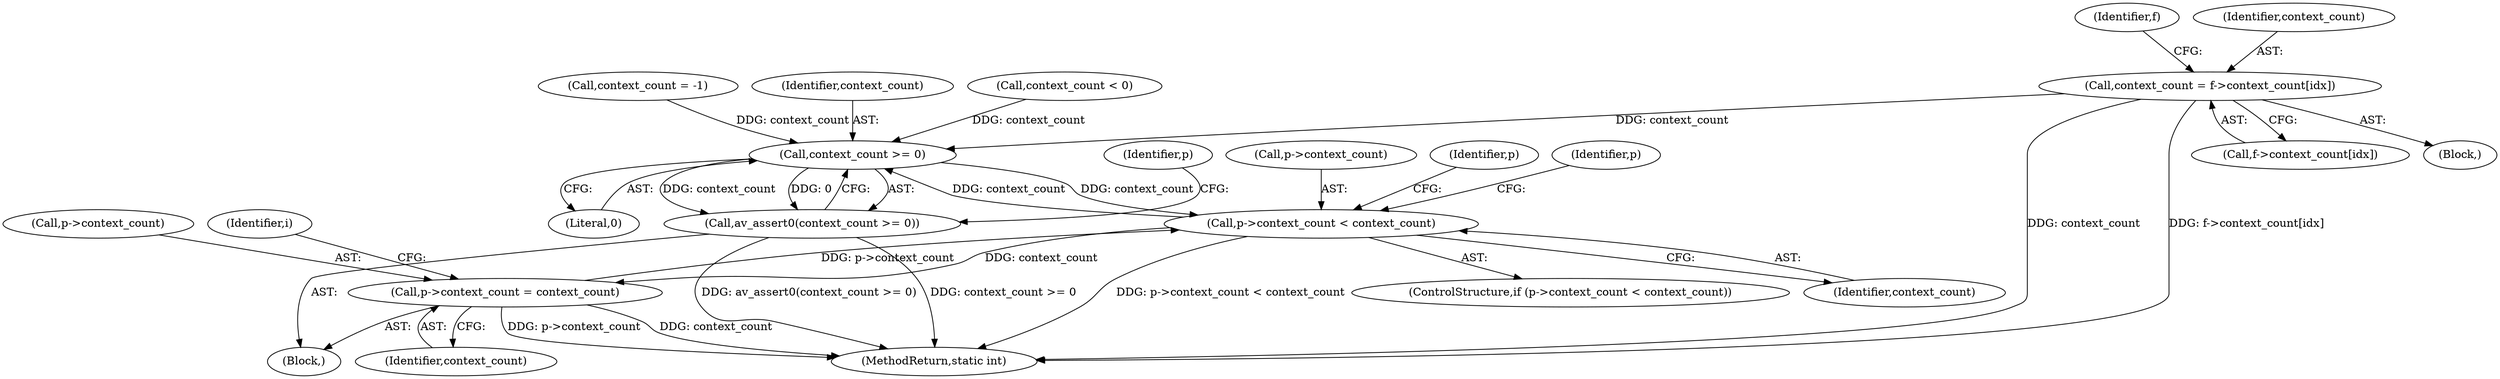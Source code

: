 digraph "0_FFmpeg_b05cd1ea7e45a836f7f6071a716c38bb30326e0f@array" {
"1001240" [label="(Call,context_count = f->context_count[idx])"];
"1001268" [label="(Call,context_count >= 0)"];
"1001267" [label="(Call,av_assert0(context_count >= 0))"];
"1001272" [label="(Call,p->context_count < context_count)"];
"1001288" [label="(Call,p->context_count = context_count)"];
"1001288" [label="(Call,p->context_count = context_count)"];
"1001266" [label="(Block,)"];
"1001267" [label="(Call,av_assert0(context_count >= 0))"];
"1001289" [label="(Call,p->context_count)"];
"1001276" [label="(Identifier,context_count)"];
"1001269" [label="(Identifier,context_count)"];
"1001197" [label="(Block,)"];
"1001271" [label="(ControlStructure,if (p->context_count < context_count))"];
"1001181" [label="(Identifier,i)"];
"1000844" [label="(Call,context_count < 0)"];
"1001295" [label="(MethodReturn,static int)"];
"1001290" [label="(Identifier,p)"];
"1001268" [label="(Call,context_count >= 0)"];
"1001272" [label="(Call,p->context_count < context_count)"];
"1001274" [label="(Identifier,p)"];
"1001263" [label="(Identifier,f)"];
"1001242" [label="(Call,f->context_count[idx])"];
"1001241" [label="(Identifier,context_count)"];
"1000109" [label="(Call,context_count = -1)"];
"1001270" [label="(Literal,0)"];
"1001273" [label="(Call,p->context_count)"];
"1001292" [label="(Identifier,context_count)"];
"1001240" [label="(Call,context_count = f->context_count[idx])"];
"1001281" [label="(Identifier,p)"];
"1001240" -> "1001197"  [label="AST: "];
"1001240" -> "1001242"  [label="CFG: "];
"1001241" -> "1001240"  [label="AST: "];
"1001242" -> "1001240"  [label="AST: "];
"1001263" -> "1001240"  [label="CFG: "];
"1001240" -> "1001295"  [label="DDG: context_count"];
"1001240" -> "1001295"  [label="DDG: f->context_count[idx]"];
"1001240" -> "1001268"  [label="DDG: context_count"];
"1001268" -> "1001267"  [label="AST: "];
"1001268" -> "1001270"  [label="CFG: "];
"1001269" -> "1001268"  [label="AST: "];
"1001270" -> "1001268"  [label="AST: "];
"1001267" -> "1001268"  [label="CFG: "];
"1001268" -> "1001267"  [label="DDG: context_count"];
"1001268" -> "1001267"  [label="DDG: 0"];
"1000109" -> "1001268"  [label="DDG: context_count"];
"1000844" -> "1001268"  [label="DDG: context_count"];
"1001272" -> "1001268"  [label="DDG: context_count"];
"1001268" -> "1001272"  [label="DDG: context_count"];
"1001267" -> "1001266"  [label="AST: "];
"1001274" -> "1001267"  [label="CFG: "];
"1001267" -> "1001295"  [label="DDG: av_assert0(context_count >= 0)"];
"1001267" -> "1001295"  [label="DDG: context_count >= 0"];
"1001272" -> "1001271"  [label="AST: "];
"1001272" -> "1001276"  [label="CFG: "];
"1001273" -> "1001272"  [label="AST: "];
"1001276" -> "1001272"  [label="AST: "];
"1001281" -> "1001272"  [label="CFG: "];
"1001290" -> "1001272"  [label="CFG: "];
"1001272" -> "1001295"  [label="DDG: p->context_count < context_count"];
"1001288" -> "1001272"  [label="DDG: p->context_count"];
"1001272" -> "1001288"  [label="DDG: context_count"];
"1001288" -> "1001266"  [label="AST: "];
"1001288" -> "1001292"  [label="CFG: "];
"1001289" -> "1001288"  [label="AST: "];
"1001292" -> "1001288"  [label="AST: "];
"1001181" -> "1001288"  [label="CFG: "];
"1001288" -> "1001295"  [label="DDG: p->context_count"];
"1001288" -> "1001295"  [label="DDG: context_count"];
}
